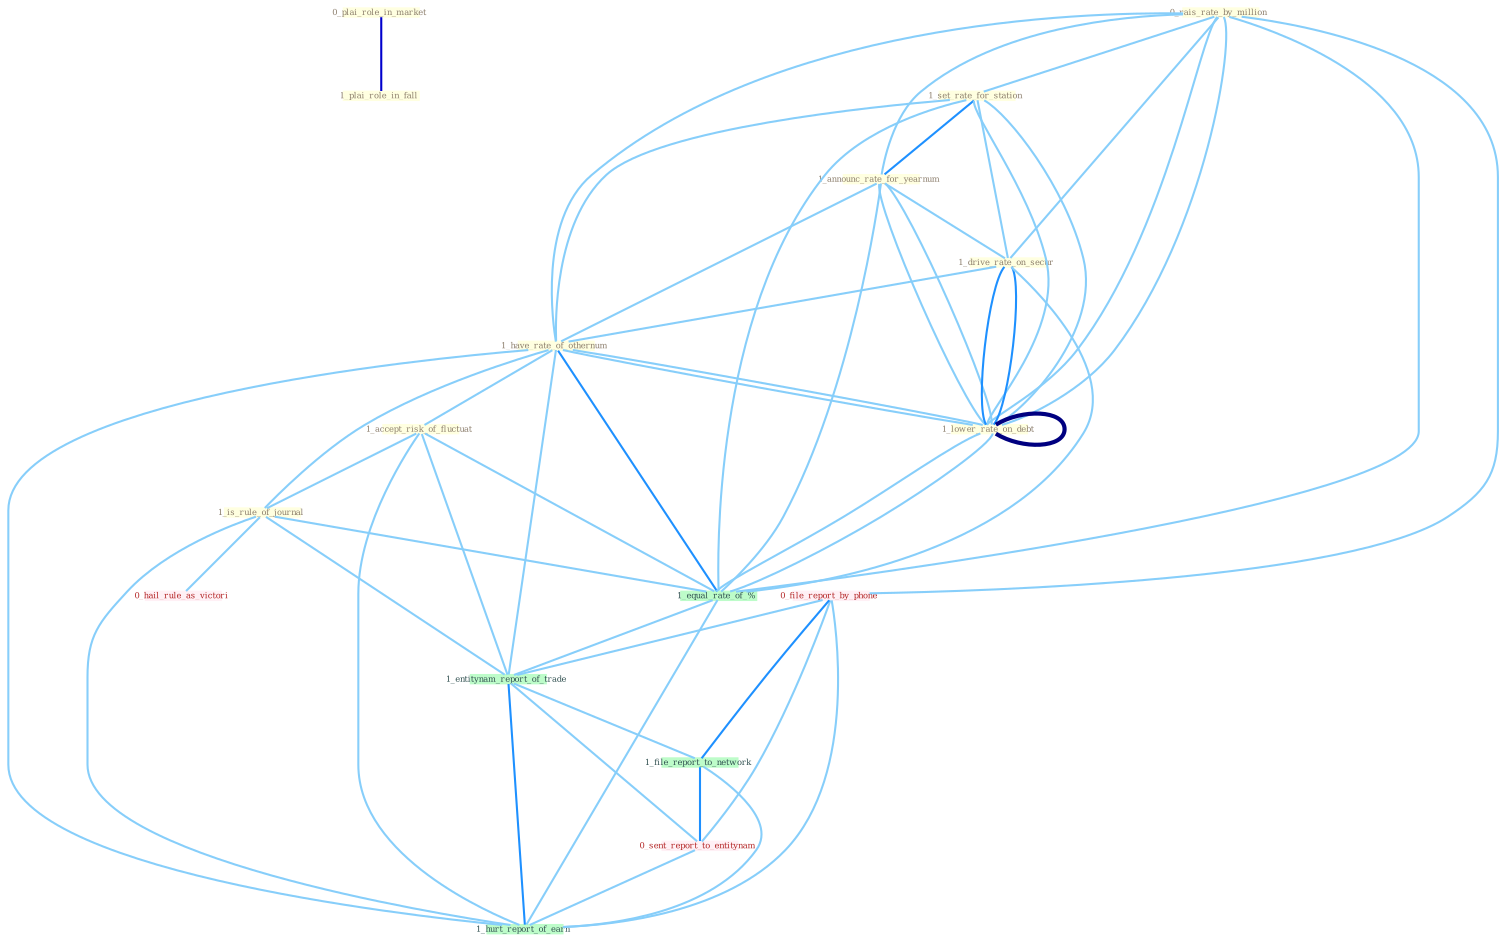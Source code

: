 Graph G{ 
    node
    [shape=polygon,style=filled,width=.5,height=.06,color="#BDFCC9",fixedsize=true,fontsize=4,
    fontcolor="#2f4f4f"];
    {node
    [color="#ffffe0", fontcolor="#8b7d6b"] "0_plai_role_in_market " "0_rais_rate_by_million " "1_set_rate_for_station " "1_plai_role_in_fall " "1_announc_rate_for_yearnum " "1_drive_rate_on_secur " "1_have_rate_of_othernum " "1_lower_rate_on_debt " "1_accept_risk_of_fluctuat " "1_is_rule_of_journal " "1_lower_rate_on_debt "}
{node [color="#fff0f5", fontcolor="#b22222"] "0_file_report_by_phone " "0_hail_rule_as_victori " "0_sent_report_to_entitynam "}
edge [color="#B0E2FF"];

	"0_plai_role_in_market " -- "1_plai_role_in_fall " [w="3", color="#0000cd" , len=0.6];
	"0_rais_rate_by_million " -- "1_set_rate_for_station " [w="1", color="#87cefa" ];
	"0_rais_rate_by_million " -- "1_announc_rate_for_yearnum " [w="1", color="#87cefa" ];
	"0_rais_rate_by_million " -- "1_drive_rate_on_secur " [w="1", color="#87cefa" ];
	"0_rais_rate_by_million " -- "1_have_rate_of_othernum " [w="1", color="#87cefa" ];
	"0_rais_rate_by_million " -- "1_lower_rate_on_debt " [w="1", color="#87cefa" ];
	"0_rais_rate_by_million " -- "1_lower_rate_on_debt " [w="1", color="#87cefa" ];
	"0_rais_rate_by_million " -- "0_file_report_by_phone " [w="1", color="#87cefa" ];
	"0_rais_rate_by_million " -- "1_equal_rate_of_% " [w="1", color="#87cefa" ];
	"1_set_rate_for_station " -- "1_announc_rate_for_yearnum " [w="2", color="#1e90ff" , len=0.8];
	"1_set_rate_for_station " -- "1_drive_rate_on_secur " [w="1", color="#87cefa" ];
	"1_set_rate_for_station " -- "1_have_rate_of_othernum " [w="1", color="#87cefa" ];
	"1_set_rate_for_station " -- "1_lower_rate_on_debt " [w="1", color="#87cefa" ];
	"1_set_rate_for_station " -- "1_lower_rate_on_debt " [w="1", color="#87cefa" ];
	"1_set_rate_for_station " -- "1_equal_rate_of_% " [w="1", color="#87cefa" ];
	"1_announc_rate_for_yearnum " -- "1_drive_rate_on_secur " [w="1", color="#87cefa" ];
	"1_announc_rate_for_yearnum " -- "1_have_rate_of_othernum " [w="1", color="#87cefa" ];
	"1_announc_rate_for_yearnum " -- "1_lower_rate_on_debt " [w="1", color="#87cefa" ];
	"1_announc_rate_for_yearnum " -- "1_lower_rate_on_debt " [w="1", color="#87cefa" ];
	"1_announc_rate_for_yearnum " -- "1_equal_rate_of_% " [w="1", color="#87cefa" ];
	"1_drive_rate_on_secur " -- "1_have_rate_of_othernum " [w="1", color="#87cefa" ];
	"1_drive_rate_on_secur " -- "1_lower_rate_on_debt " [w="2", color="#1e90ff" , len=0.8];
	"1_drive_rate_on_secur " -- "1_lower_rate_on_debt " [w="2", color="#1e90ff" , len=0.8];
	"1_drive_rate_on_secur " -- "1_equal_rate_of_% " [w="1", color="#87cefa" ];
	"1_have_rate_of_othernum " -- "1_lower_rate_on_debt " [w="1", color="#87cefa" ];
	"1_have_rate_of_othernum " -- "1_accept_risk_of_fluctuat " [w="1", color="#87cefa" ];
	"1_have_rate_of_othernum " -- "1_is_rule_of_journal " [w="1", color="#87cefa" ];
	"1_have_rate_of_othernum " -- "1_lower_rate_on_debt " [w="1", color="#87cefa" ];
	"1_have_rate_of_othernum " -- "1_equal_rate_of_% " [w="2", color="#1e90ff" , len=0.8];
	"1_have_rate_of_othernum " -- "1_entitynam_report_of_trade " [w="1", color="#87cefa" ];
	"1_have_rate_of_othernum " -- "1_hurt_report_of_earn " [w="1", color="#87cefa" ];
	"1_lower_rate_on_debt " -- "1_lower_rate_on_debt " [w="4", style=bold, color="#000080", len=0.4];
	"1_lower_rate_on_debt " -- "1_equal_rate_of_% " [w="1", color="#87cefa" ];
	"1_accept_risk_of_fluctuat " -- "1_is_rule_of_journal " [w="1", color="#87cefa" ];
	"1_accept_risk_of_fluctuat " -- "1_equal_rate_of_% " [w="1", color="#87cefa" ];
	"1_accept_risk_of_fluctuat " -- "1_entitynam_report_of_trade " [w="1", color="#87cefa" ];
	"1_accept_risk_of_fluctuat " -- "1_hurt_report_of_earn " [w="1", color="#87cefa" ];
	"1_is_rule_of_journal " -- "1_equal_rate_of_% " [w="1", color="#87cefa" ];
	"1_is_rule_of_journal " -- "1_entitynam_report_of_trade " [w="1", color="#87cefa" ];
	"1_is_rule_of_journal " -- "0_hail_rule_as_victori " [w="1", color="#87cefa" ];
	"1_is_rule_of_journal " -- "1_hurt_report_of_earn " [w="1", color="#87cefa" ];
	"1_lower_rate_on_debt " -- "1_equal_rate_of_% " [w="1", color="#87cefa" ];
	"0_file_report_by_phone " -- "1_entitynam_report_of_trade " [w="1", color="#87cefa" ];
	"0_file_report_by_phone " -- "1_file_report_to_network " [w="2", color="#1e90ff" , len=0.8];
	"0_file_report_by_phone " -- "0_sent_report_to_entitynam " [w="1", color="#87cefa" ];
	"0_file_report_by_phone " -- "1_hurt_report_of_earn " [w="1", color="#87cefa" ];
	"1_equal_rate_of_% " -- "1_entitynam_report_of_trade " [w="1", color="#87cefa" ];
	"1_equal_rate_of_% " -- "1_hurt_report_of_earn " [w="1", color="#87cefa" ];
	"1_entitynam_report_of_trade " -- "1_file_report_to_network " [w="1", color="#87cefa" ];
	"1_entitynam_report_of_trade " -- "0_sent_report_to_entitynam " [w="1", color="#87cefa" ];
	"1_entitynam_report_of_trade " -- "1_hurt_report_of_earn " [w="2", color="#1e90ff" , len=0.8];
	"1_file_report_to_network " -- "0_sent_report_to_entitynam " [w="2", color="#1e90ff" , len=0.8];
	"1_file_report_to_network " -- "1_hurt_report_of_earn " [w="1", color="#87cefa" ];
	"0_sent_report_to_entitynam " -- "1_hurt_report_of_earn " [w="1", color="#87cefa" ];
}